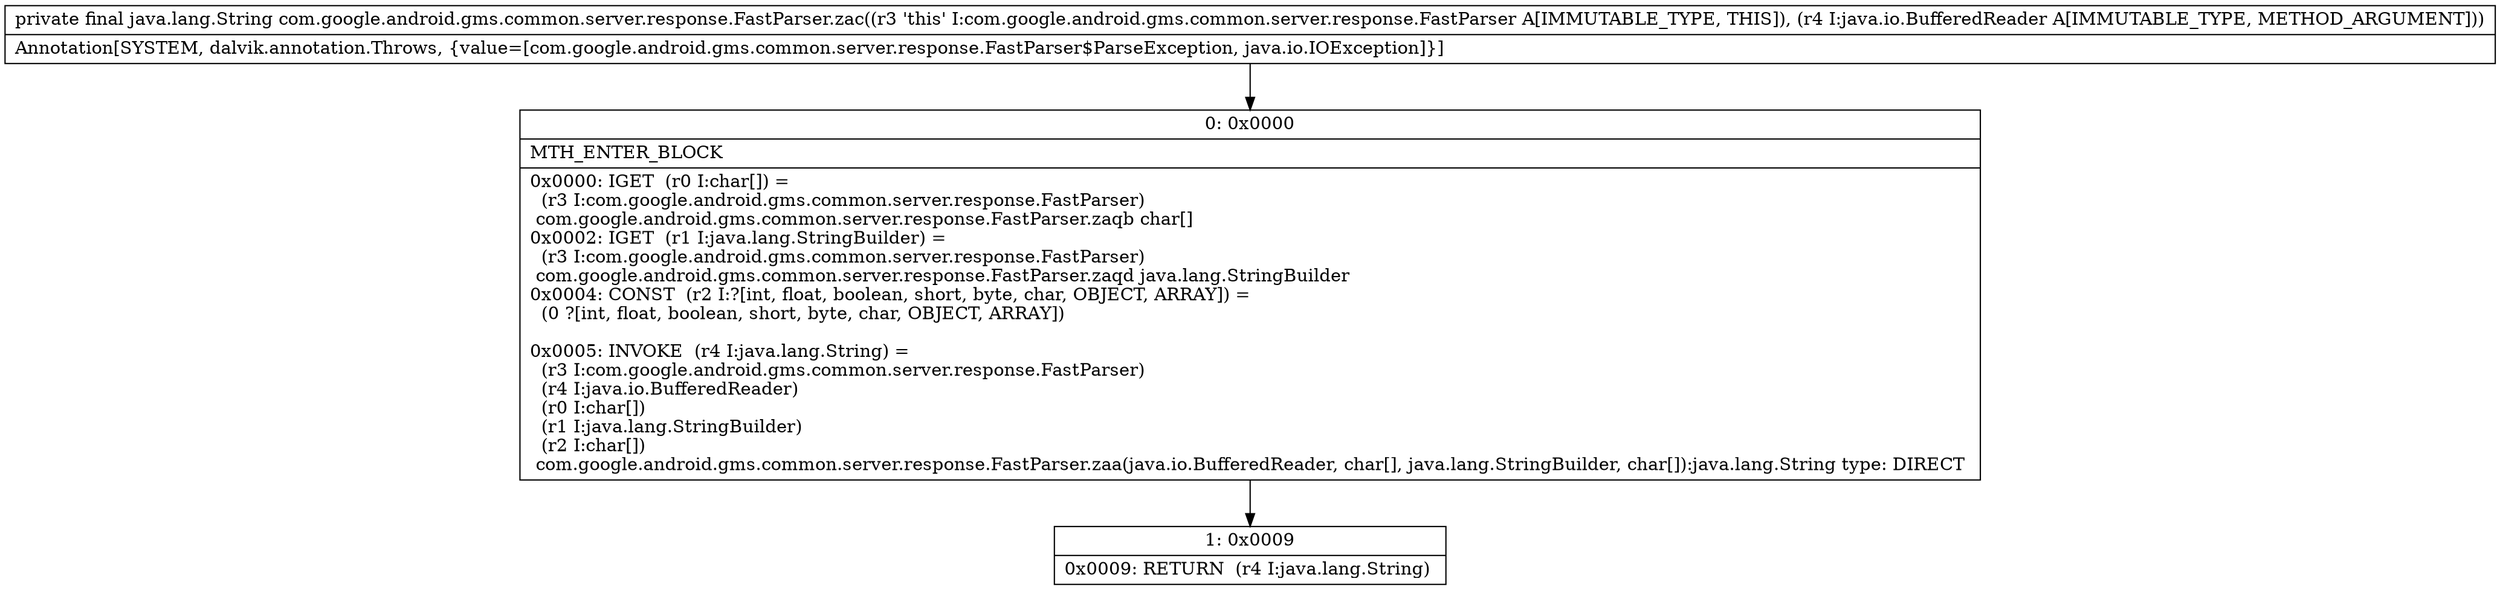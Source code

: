 digraph "CFG forcom.google.android.gms.common.server.response.FastParser.zac(Ljava\/io\/BufferedReader;)Ljava\/lang\/String;" {
Node_0 [shape=record,label="{0\:\ 0x0000|MTH_ENTER_BLOCK\l|0x0000: IGET  (r0 I:char[]) = \l  (r3 I:com.google.android.gms.common.server.response.FastParser)\l com.google.android.gms.common.server.response.FastParser.zaqb char[] \l0x0002: IGET  (r1 I:java.lang.StringBuilder) = \l  (r3 I:com.google.android.gms.common.server.response.FastParser)\l com.google.android.gms.common.server.response.FastParser.zaqd java.lang.StringBuilder \l0x0004: CONST  (r2 I:?[int, float, boolean, short, byte, char, OBJECT, ARRAY]) = \l  (0 ?[int, float, boolean, short, byte, char, OBJECT, ARRAY])\l \l0x0005: INVOKE  (r4 I:java.lang.String) = \l  (r3 I:com.google.android.gms.common.server.response.FastParser)\l  (r4 I:java.io.BufferedReader)\l  (r0 I:char[])\l  (r1 I:java.lang.StringBuilder)\l  (r2 I:char[])\l com.google.android.gms.common.server.response.FastParser.zaa(java.io.BufferedReader, char[], java.lang.StringBuilder, char[]):java.lang.String type: DIRECT \l}"];
Node_1 [shape=record,label="{1\:\ 0x0009|0x0009: RETURN  (r4 I:java.lang.String) \l}"];
MethodNode[shape=record,label="{private final java.lang.String com.google.android.gms.common.server.response.FastParser.zac((r3 'this' I:com.google.android.gms.common.server.response.FastParser A[IMMUTABLE_TYPE, THIS]), (r4 I:java.io.BufferedReader A[IMMUTABLE_TYPE, METHOD_ARGUMENT]))  | Annotation[SYSTEM, dalvik.annotation.Throws, \{value=[com.google.android.gms.common.server.response.FastParser$ParseException, java.io.IOException]\}]\l}"];
MethodNode -> Node_0;
Node_0 -> Node_1;
}

